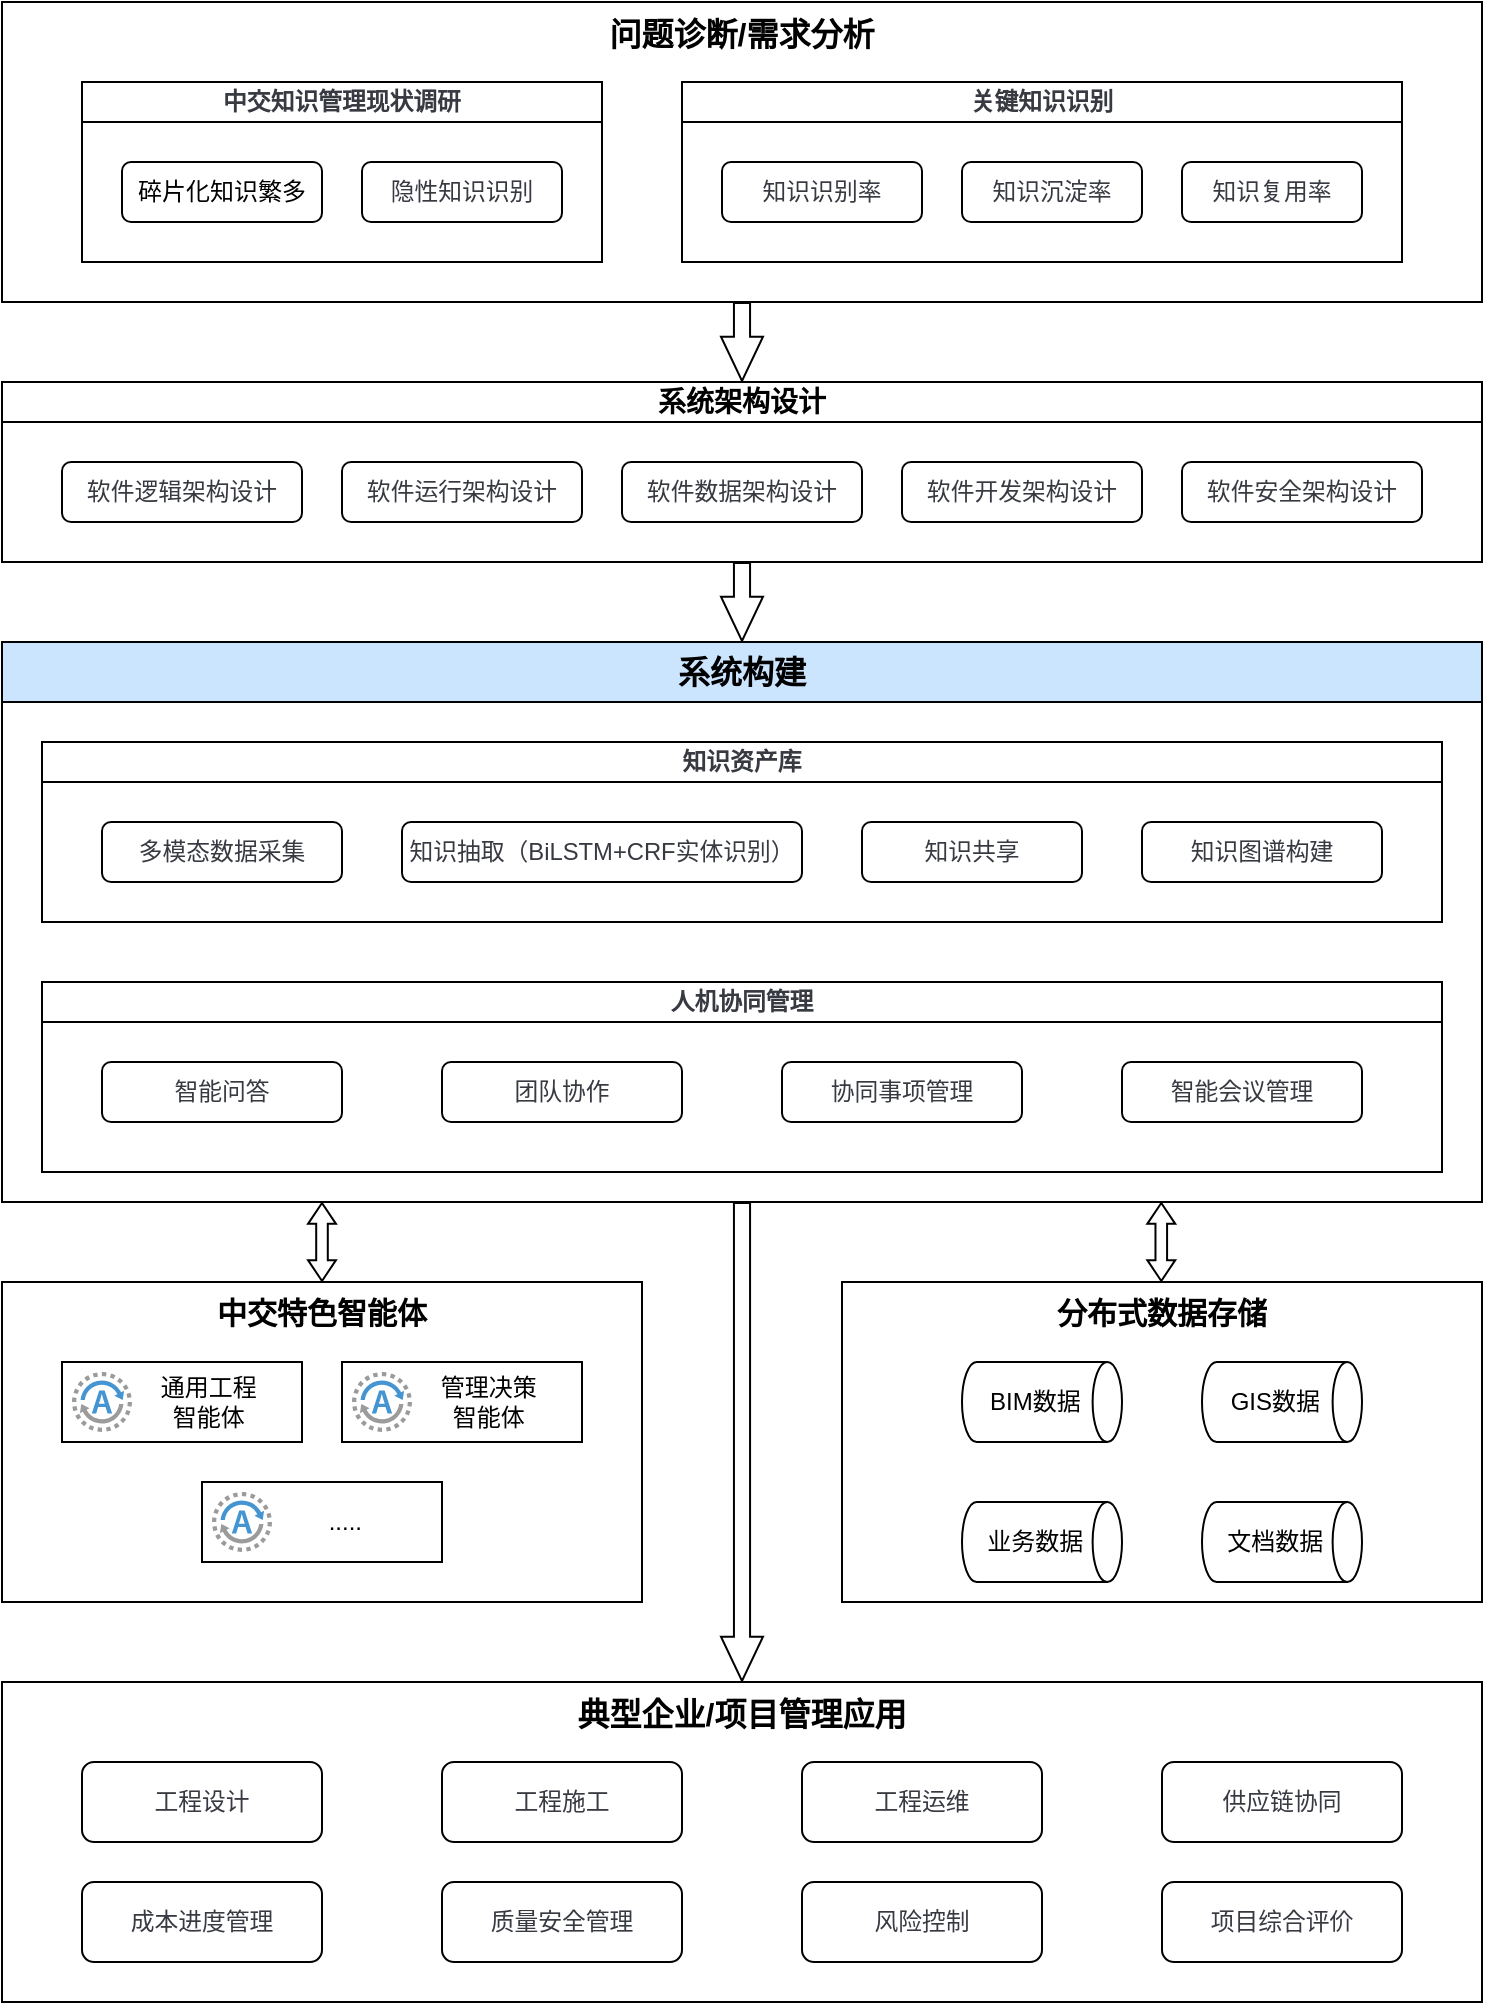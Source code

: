 <mxfile version="26.1.1">
  <diagram name="软件架构和标准体系技术路线图" id="5ruRkja_4Q2_cKYJZjN-">
    <mxGraphModel dx="2231" dy="1157" grid="1" gridSize="10" guides="1" tooltips="1" connect="1" arrows="1" fold="1" page="1" pageScale="1" pageWidth="827" pageHeight="1169" math="0" shadow="0">
      <root>
        <mxCell id="0" />
        <mxCell id="1" parent="0" />
        <mxCell id="-YfhJL4qU9Dbgszy67ls-17" value="&lt;div style=&quot;text-align: start;&quot;&gt;&lt;span style=&quot;background-color: transparent; white-space-collapse: preserve;&quot;&gt;系统构建&lt;/span&gt;&lt;/div&gt;" style="swimlane;whiteSpace=wrap;html=1;startSize=30;fontSize=16;fontStyle=1;fontFamily=Helvetica;fillColor=#CCE5FF;fontColor=default;labelBackgroundColor=none;strokeWidth=1;" vertex="1" parent="1">
          <mxGeometry x="160" y="400" width="740" height="280" as="geometry" />
        </mxCell>
        <mxCell id="-YfhJL4qU9Dbgszy67ls-18" value="&lt;div style=&quot;text-align: start;&quot;&gt;&lt;span style=&quot;background-color: transparent; font-size: 11.9px; white-space-collapse: preserve;&quot;&gt;&lt;font color=&quot;#383a42&quot;&gt;&lt;b&gt;知识资产库&lt;/b&gt;&lt;/font&gt;&lt;/span&gt;&lt;/div&gt;" style="swimlane;whiteSpace=wrap;html=1;fontStyle=0;startSize=20;strokeWidth=1;" vertex="1" parent="-YfhJL4qU9Dbgszy67ls-17">
          <mxGeometry x="20" y="50" width="700" height="90" as="geometry" />
        </mxCell>
        <mxCell id="-YfhJL4qU9Dbgszy67ls-55" value="&lt;div style=&quot;text-align: start;&quot;&gt;&lt;font color=&quot;#383a42&quot;&gt;&lt;span style=&quot;font-size: 11.9px; white-space-collapse: preserve; background-color: rgb(255, 255, 255);&quot;&gt;多模态数据采集&lt;/span&gt;&lt;/font&gt;&lt;/div&gt;" style="rounded=1;whiteSpace=wrap;html=1;fontFamily=Helvetica;strokeWidth=1;" vertex="1" parent="-YfhJL4qU9Dbgszy67ls-18">
          <mxGeometry x="30" y="40" width="120" height="30" as="geometry" />
        </mxCell>
        <mxCell id="-YfhJL4qU9Dbgszy67ls-56" value="&lt;div style=&quot;text-align: start;&quot;&gt;&lt;font color=&quot;#383a42&quot;&gt;&lt;span style=&quot;font-size: 11.9px; white-space-collapse: preserve;&quot;&gt;知识抽取（BiLSTM+CRF实体识别）&lt;/span&gt;&lt;/font&gt;&lt;/div&gt;" style="rounded=1;whiteSpace=wrap;html=1;fontFamily=Helvetica;strokeWidth=1;" vertex="1" parent="-YfhJL4qU9Dbgszy67ls-18">
          <mxGeometry x="180" y="40" width="200" height="30" as="geometry" />
        </mxCell>
        <mxCell id="-YfhJL4qU9Dbgszy67ls-64" value="&lt;div style=&quot;text-align: start;&quot;&gt;&lt;font color=&quot;#383a42&quot;&gt;&lt;span style=&quot;font-size: 11.9px; white-space-collapse: preserve; background-color: rgb(255, 255, 255);&quot;&gt;知识共享&lt;/span&gt;&lt;/font&gt;&lt;/div&gt;" style="rounded=1;whiteSpace=wrap;html=1;fontFamily=Helvetica;strokeWidth=1;" vertex="1" parent="-YfhJL4qU9Dbgszy67ls-18">
          <mxGeometry x="410" y="40" width="110" height="30" as="geometry" />
        </mxCell>
        <mxCell id="-YfhJL4qU9Dbgszy67ls-65" value="&lt;div style=&quot;text-align: start;&quot;&gt;&lt;font color=&quot;#383a42&quot;&gt;&lt;span style=&quot;font-size: 11.9px; white-space-collapse: preserve; background-color: rgb(255, 255, 255);&quot;&gt;知识图谱构建&lt;/span&gt;&lt;/font&gt;&lt;/div&gt;" style="rounded=1;whiteSpace=wrap;html=1;fontFamily=Helvetica;strokeWidth=1;" vertex="1" parent="-YfhJL4qU9Dbgszy67ls-18">
          <mxGeometry x="550" y="40" width="120" height="30" as="geometry" />
        </mxCell>
        <mxCell id="-YfhJL4qU9Dbgszy67ls-21" value="&lt;div style=&quot;text-align: start;&quot;&gt;&lt;span style=&quot;background-color: transparent; font-size: 11.9px; white-space-collapse: preserve;&quot;&gt;&lt;font color=&quot;#383a42&quot;&gt;&lt;b&gt;人机协同管理&lt;/b&gt;&lt;/font&gt;&lt;/span&gt;&lt;/div&gt;" style="swimlane;whiteSpace=wrap;html=1;fontStyle=0;startSize=20;strokeWidth=1;" vertex="1" parent="-YfhJL4qU9Dbgszy67ls-17">
          <mxGeometry x="20" y="170" width="700" height="95" as="geometry" />
        </mxCell>
        <mxCell id="-YfhJL4qU9Dbgszy67ls-22" value="&lt;div style=&quot;text-align: start;&quot;&gt;&lt;font color=&quot;#383a42&quot;&gt;&lt;span style=&quot;font-size: 11.9px; white-space-collapse: preserve; background-color: rgb(255, 255, 255);&quot;&gt;智能问答&lt;/span&gt;&lt;/font&gt;&lt;/div&gt;" style="rounded=1;whiteSpace=wrap;html=1;fontFamily=Helvetica;strokeWidth=1;" vertex="1" parent="-YfhJL4qU9Dbgszy67ls-21">
          <mxGeometry x="30" y="40" width="120" height="30" as="geometry" />
        </mxCell>
        <mxCell id="-YfhJL4qU9Dbgszy67ls-23" value="&lt;div style=&quot;text-align: start;&quot;&gt;&lt;font color=&quot;#383a42&quot;&gt;&lt;span style=&quot;font-size: 11.9px; white-space-collapse: preserve; background-color: rgb(255, 255, 255);&quot;&gt;协同事项管理&lt;/span&gt;&lt;/font&gt;&lt;/div&gt;" style="rounded=1;whiteSpace=wrap;html=1;fontFamily=Helvetica;strokeWidth=1;" vertex="1" parent="-YfhJL4qU9Dbgszy67ls-21">
          <mxGeometry x="370" y="40" width="120" height="30" as="geometry" />
        </mxCell>
        <mxCell id="-YfhJL4qU9Dbgszy67ls-24" value="&lt;div style=&quot;text-align: start;&quot;&gt;&lt;font color=&quot;#383a42&quot;&gt;&lt;span style=&quot;font-size: 11.9px; white-space-collapse: preserve; background-color: rgb(255, 255, 255);&quot;&gt;智能会议管理&lt;/span&gt;&lt;/font&gt;&lt;/div&gt;" style="rounded=1;whiteSpace=wrap;html=1;fontFamily=Helvetica;strokeWidth=1;" vertex="1" parent="-YfhJL4qU9Dbgszy67ls-21">
          <mxGeometry x="540" y="40" width="120" height="30" as="geometry" />
        </mxCell>
        <mxCell id="-YfhJL4qU9Dbgszy67ls-72" value="&lt;div style=&quot;text-align: start;&quot;&gt;&lt;font color=&quot;#383a42&quot;&gt;&lt;span style=&quot;font-size: 11.9px; white-space-collapse: preserve; background-color: rgb(255, 255, 255);&quot;&gt;团队协作&lt;/span&gt;&lt;/font&gt;&lt;/div&gt;" style="rounded=1;whiteSpace=wrap;html=1;fontFamily=Helvetica;strokeWidth=1;" vertex="1" parent="-YfhJL4qU9Dbgszy67ls-21">
          <mxGeometry x="200" y="40" width="120" height="30" as="geometry" />
        </mxCell>
        <mxCell id="-YfhJL4qU9Dbgszy67ls-95" value="" style="shape=flexArrow;endArrow=classic;startArrow=classic;html=1;rounded=0;width=5.797;endSize=3.145;endWidth=7.168;startWidth=7.168;startSize=3.145;strokeWidth=1;" edge="1" parent="-YfhJL4qU9Dbgszy67ls-17" source="-YfhJL4qU9Dbgszy67ls-86">
          <mxGeometry width="100" height="100" relative="1" as="geometry">
            <mxPoint x="140" y="360" as="sourcePoint" />
            <mxPoint x="160" y="280" as="targetPoint" />
          </mxGeometry>
        </mxCell>
        <mxCell id="-YfhJL4qU9Dbgszy67ls-38" value="&lt;span style=&quot;text-align: start; white-space-collapse: preserve;&quot;&gt;系统架构设计&lt;/span&gt;" style="swimlane;whiteSpace=wrap;html=1;startSize=20;fontSize=14;fontStyle=1;fontFamily=Helvetica;fillColor=none;fontColor=default;labelBackgroundColor=none;strokeWidth=1;" vertex="1" parent="1">
          <mxGeometry x="160" y="270" width="740" height="90" as="geometry" />
        </mxCell>
        <mxCell id="-YfhJL4qU9Dbgszy67ls-43" value="&lt;div style=&quot;text-align: start;&quot;&gt;&lt;font color=&quot;#383a42&quot;&gt;&lt;span style=&quot;font-size: 11.9px; white-space-collapse: preserve; background-color: rgb(255, 255, 255);&quot;&gt;软件逻辑架构设计&lt;/span&gt;&lt;/font&gt;&lt;/div&gt;" style="rounded=1;whiteSpace=wrap;html=1;fontFamily=Helvetica;strokeWidth=1;" vertex="1" parent="-YfhJL4qU9Dbgszy67ls-38">
          <mxGeometry x="30" y="40" width="120" height="30" as="geometry" />
        </mxCell>
        <mxCell id="-YfhJL4qU9Dbgszy67ls-46" value="&lt;div style=&quot;text-align: start;&quot;&gt;&lt;font color=&quot;#383a42&quot;&gt;&lt;span style=&quot;font-size: 11.9px; white-space-collapse: preserve; background-color: rgb(255, 255, 255);&quot;&gt;软件运行架构设计&lt;/span&gt;&lt;/font&gt;&lt;/div&gt;" style="rounded=1;whiteSpace=wrap;html=1;fontFamily=Helvetica;strokeWidth=1;" vertex="1" parent="-YfhJL4qU9Dbgszy67ls-38">
          <mxGeometry x="170" y="40" width="120" height="30" as="geometry" />
        </mxCell>
        <mxCell id="-YfhJL4qU9Dbgszy67ls-47" value="&lt;div style=&quot;text-align: start;&quot;&gt;&lt;font color=&quot;#383a42&quot;&gt;&lt;span style=&quot;font-size: 11.9px; white-space-collapse: preserve; background-color: rgb(255, 255, 255);&quot;&gt;软件数据架构设计&lt;/span&gt;&lt;/font&gt;&lt;/div&gt;" style="rounded=1;whiteSpace=wrap;html=1;fontFamily=Helvetica;strokeWidth=1;" vertex="1" parent="-YfhJL4qU9Dbgszy67ls-38">
          <mxGeometry x="310" y="40" width="120" height="30" as="geometry" />
        </mxCell>
        <mxCell id="-YfhJL4qU9Dbgszy67ls-48" value="&lt;div style=&quot;text-align: start;&quot;&gt;&lt;font color=&quot;#383a42&quot;&gt;&lt;span style=&quot;font-size: 11.9px; white-space-collapse: preserve; background-color: rgb(255, 255, 255);&quot;&gt;软件开发架构设计&lt;/span&gt;&lt;/font&gt;&lt;/div&gt;" style="rounded=1;whiteSpace=wrap;html=1;fontFamily=Helvetica;strokeWidth=1;" vertex="1" parent="-YfhJL4qU9Dbgszy67ls-38">
          <mxGeometry x="450" y="40" width="120" height="30" as="geometry" />
        </mxCell>
        <mxCell id="-YfhJL4qU9Dbgszy67ls-49" value="&lt;div style=&quot;text-align: start;&quot;&gt;&lt;font color=&quot;#383a42&quot;&gt;&lt;span style=&quot;font-size: 11.9px; white-space-collapse: preserve; background-color: rgb(255, 255, 255);&quot;&gt;软件安全架构设计&lt;/span&gt;&lt;/font&gt;&lt;/div&gt;" style="rounded=1;whiteSpace=wrap;html=1;fontFamily=Helvetica;strokeWidth=1;" vertex="1" parent="-YfhJL4qU9Dbgszy67ls-38">
          <mxGeometry x="590" y="40" width="120" height="30" as="geometry" />
        </mxCell>
        <mxCell id="-YfhJL4qU9Dbgszy67ls-50" value="" style="shape=flexArrow;endArrow=classic;html=1;rounded=0;exitX=0.5;exitY=1;exitDx=0;exitDy=0;entryX=0.5;entryY=0;entryDx=0;entryDy=0;endWidth=11.944;endSize=7.056;width=8.056;strokeWidth=1;" edge="1" parent="1" target="-YfhJL4qU9Dbgszy67ls-38">
          <mxGeometry width="50" height="50" relative="1" as="geometry">
            <mxPoint x="530" y="230" as="sourcePoint" />
            <mxPoint x="590" y="260" as="targetPoint" />
          </mxGeometry>
        </mxCell>
        <mxCell id="-YfhJL4qU9Dbgszy67ls-71" value="" style="shape=flexArrow;endArrow=classic;html=1;rounded=0;exitX=0.5;exitY=1;exitDx=0;exitDy=0;entryX=0.5;entryY=0;entryDx=0;entryDy=0;endWidth=11.944;endSize=7.056;width=8.056;strokeWidth=1;" edge="1" parent="1" source="-YfhJL4qU9Dbgszy67ls-38" target="-YfhJL4qU9Dbgszy67ls-17">
          <mxGeometry width="50" height="50" relative="1" as="geometry">
            <mxPoint x="540" y="240" as="sourcePoint" />
            <mxPoint x="540" y="280" as="targetPoint" />
          </mxGeometry>
        </mxCell>
        <mxCell id="-YfhJL4qU9Dbgszy67ls-84" value="" style="group;strokeWidth=1;" vertex="1" connectable="0" parent="1">
          <mxGeometry x="160" y="80" width="740" height="150" as="geometry" />
        </mxCell>
        <mxCell id="-YfhJL4qU9Dbgszy67ls-83" value="问题诊断/需求分析" style="rounded=0;whiteSpace=wrap;html=1;verticalAlign=top;fontSize=16;fontStyle=1;fillColor=none;strokeWidth=1;" vertex="1" parent="-YfhJL4qU9Dbgszy67ls-84">
          <mxGeometry width="740" height="150" as="geometry" />
        </mxCell>
        <mxCell id="-YfhJL4qU9Dbgszy67ls-4" value="&lt;span style=&quot;color: rgb(56, 58, 66); font-size: 11.9px; text-align: start; white-space-collapse: preserve; background-color: rgb(255, 255, 255);&quot;&gt;&lt;b style=&quot;&quot;&gt;&lt;font face=&quot;Helvetica&quot;&gt;中交知识管理现状调研&lt;/font&gt;&lt;/b&gt;&lt;/span&gt;" style="swimlane;whiteSpace=wrap;html=1;fontStyle=0;startSize=20;strokeWidth=1;" vertex="1" parent="-YfhJL4qU9Dbgszy67ls-84">
          <mxGeometry x="40" y="40" width="260" height="90" as="geometry" />
        </mxCell>
        <mxCell id="-YfhJL4qU9Dbgszy67ls-5" value="碎片化知识繁多" style="rounded=1;whiteSpace=wrap;html=1;fontFamily=Helvetica;strokeWidth=1;" vertex="1" parent="-YfhJL4qU9Dbgszy67ls-4">
          <mxGeometry x="20" y="40" width="100" height="30" as="geometry" />
        </mxCell>
        <mxCell id="-YfhJL4qU9Dbgszy67ls-6" value="&lt;span style=&quot;color: rgb(56, 58, 66); font-size: 11.9px; text-align: start; white-space-collapse: preserve; background-color: rgb(255, 255, 255);&quot;&gt;隐性知识识别&lt;/span&gt;" style="rounded=1;whiteSpace=wrap;html=1;fontFamily=Helvetica;strokeWidth=1;" vertex="1" parent="-YfhJL4qU9Dbgszy67ls-4">
          <mxGeometry x="140" y="40" width="100" height="30" as="geometry" />
        </mxCell>
        <mxCell id="-YfhJL4qU9Dbgszy67ls-10" value="&lt;span style=&quot;color: rgb(56, 58, 66); font-size: 11.9px; text-align: start; white-space-collapse: preserve; background-color: rgb(255, 255, 255);&quot;&gt;&lt;b style=&quot;&quot;&gt;&lt;font face=&quot;Helvetica&quot;&gt;关键知识识别&lt;/font&gt;&lt;/b&gt;&lt;/span&gt;" style="swimlane;whiteSpace=wrap;html=1;fontStyle=0;startSize=20;strokeWidth=1;" vertex="1" parent="-YfhJL4qU9Dbgszy67ls-84">
          <mxGeometry x="340" y="40" width="360" height="90" as="geometry" />
        </mxCell>
        <mxCell id="-YfhJL4qU9Dbgszy67ls-14" value="&lt;div style=&quot;text-align: start;&quot;&gt;&lt;font color=&quot;#383a42&quot;&gt;&lt;span style=&quot;font-size: 11.9px; white-space-collapse: preserve; background-color: rgb(255, 255, 255);&quot;&gt;知识识别率&lt;/span&gt;&lt;/font&gt;&lt;/div&gt;" style="rounded=1;whiteSpace=wrap;html=1;fontFamily=Helvetica;strokeWidth=1;" vertex="1" parent="-YfhJL4qU9Dbgszy67ls-10">
          <mxGeometry x="20" y="40" width="100" height="30" as="geometry" />
        </mxCell>
        <mxCell id="-YfhJL4qU9Dbgszy67ls-15" value="&lt;div style=&quot;text-align: start;&quot;&gt;&lt;font color=&quot;#383a42&quot;&gt;&lt;span style=&quot;font-size: 11.9px; white-space-collapse: preserve; background-color: rgb(255, 255, 255);&quot;&gt;知识沉淀率&lt;/span&gt;&lt;/font&gt;&lt;/div&gt;" style="rounded=1;whiteSpace=wrap;html=1;fontFamily=Helvetica;strokeWidth=1;" vertex="1" parent="-YfhJL4qU9Dbgszy67ls-10">
          <mxGeometry x="140" y="40" width="90" height="30" as="geometry" />
        </mxCell>
        <mxCell id="-YfhJL4qU9Dbgszy67ls-16" value="&lt;div style=&quot;text-align: start;&quot;&gt;&lt;font color=&quot;#383a42&quot;&gt;&lt;span style=&quot;font-size: 11.9px; white-space-collapse: preserve; background-color: rgb(255, 255, 255);&quot;&gt;知识复用率&lt;/span&gt;&lt;/font&gt;&lt;/div&gt;" style="rounded=1;whiteSpace=wrap;html=1;fontFamily=Helvetica;strokeWidth=1;" vertex="1" parent="-YfhJL4qU9Dbgszy67ls-10">
          <mxGeometry x="250" y="40" width="90" height="30" as="geometry" />
        </mxCell>
        <mxCell id="-YfhJL4qU9Dbgszy67ls-85" value="" style="group;strokeWidth=1;" vertex="1" connectable="0" parent="1">
          <mxGeometry x="160" y="920" width="740" height="160" as="geometry" />
        </mxCell>
        <mxCell id="-YfhJL4qU9Dbgszy67ls-73" value="典型企业/项目管理应用" style="rounded=0;whiteSpace=wrap;html=1;verticalAlign=top;fontSize=16;fontStyle=1;fillColor=none;strokeWidth=1;" vertex="1" parent="-YfhJL4qU9Dbgszy67ls-85">
          <mxGeometry width="740" height="160" as="geometry" />
        </mxCell>
        <mxCell id="-YfhJL4qU9Dbgszy67ls-75" value="&lt;div style=&quot;text-align: start;&quot;&gt;&lt;span style=&quot;color: rgb(56, 58, 66); font-size: 11.9px; white-space-collapse: preserve; background-color: rgb(255, 255, 255);&quot;&gt;工程设计&lt;/span&gt;&lt;/div&gt;" style="rounded=1;whiteSpace=wrap;html=1;fontFamily=Helvetica;strokeWidth=1;" vertex="1" parent="-YfhJL4qU9Dbgszy67ls-85">
          <mxGeometry x="40" y="40" width="120" height="40" as="geometry" />
        </mxCell>
        <mxCell id="-YfhJL4qU9Dbgszy67ls-76" value="&lt;div style=&quot;text-align: start;&quot;&gt;&lt;span style=&quot;color: rgb(56, 58, 66); font-size: 11.9px; white-space-collapse: preserve; background-color: rgb(255, 255, 255);&quot;&gt;工程施工&lt;/span&gt;&lt;/div&gt;" style="rounded=1;whiteSpace=wrap;html=1;fontFamily=Helvetica;strokeWidth=1;" vertex="1" parent="-YfhJL4qU9Dbgszy67ls-85">
          <mxGeometry x="220" y="40" width="120" height="40" as="geometry" />
        </mxCell>
        <mxCell id="-YfhJL4qU9Dbgszy67ls-77" value="&lt;div style=&quot;text-align: start;&quot;&gt;&lt;span style=&quot;color: rgb(56, 58, 66); font-size: 11.9px; white-space-collapse: preserve; background-color: rgb(255, 255, 255);&quot;&gt;工程运维&lt;/span&gt;&lt;/div&gt;" style="rounded=1;whiteSpace=wrap;html=1;fontFamily=Helvetica;strokeWidth=1;" vertex="1" parent="-YfhJL4qU9Dbgszy67ls-85">
          <mxGeometry x="400" y="40" width="120" height="40" as="geometry" />
        </mxCell>
        <mxCell id="-YfhJL4qU9Dbgszy67ls-78" value="&lt;div style=&quot;text-align: start;&quot;&gt;&lt;span style=&quot;color: rgb(56, 58, 66); font-size: 11.9px; white-space-collapse: preserve; background-color: rgb(255, 255, 255);&quot;&gt;供应链协同&lt;/span&gt;&lt;/div&gt;" style="rounded=1;whiteSpace=wrap;html=1;fontFamily=Helvetica;strokeWidth=1;" vertex="1" parent="-YfhJL4qU9Dbgszy67ls-85">
          <mxGeometry x="580" y="40" width="120" height="40" as="geometry" />
        </mxCell>
        <mxCell id="-YfhJL4qU9Dbgszy67ls-79" value="&lt;div style=&quot;text-align: start;&quot;&gt;&lt;span style=&quot;color: rgb(56, 58, 66); font-size: 11.9px; white-space-collapse: preserve; background-color: rgb(255, 255, 255);&quot;&gt;成本进度管理&lt;/span&gt;&lt;/div&gt;" style="rounded=1;whiteSpace=wrap;html=1;fontFamily=Helvetica;strokeWidth=1;" vertex="1" parent="-YfhJL4qU9Dbgszy67ls-85">
          <mxGeometry x="40" y="100" width="120" height="40" as="geometry" />
        </mxCell>
        <mxCell id="-YfhJL4qU9Dbgszy67ls-80" value="&lt;div style=&quot;text-align: start;&quot;&gt;&lt;span style=&quot;color: rgb(56, 58, 66); font-size: 11.9px; white-space-collapse: preserve; background-color: rgb(255, 255, 255);&quot;&gt;质量安全管理&lt;/span&gt;&lt;/div&gt;" style="rounded=1;whiteSpace=wrap;html=1;fontFamily=Helvetica;strokeWidth=1;" vertex="1" parent="-YfhJL4qU9Dbgszy67ls-85">
          <mxGeometry x="220" y="100" width="120" height="40" as="geometry" />
        </mxCell>
        <mxCell id="-YfhJL4qU9Dbgszy67ls-81" value="&lt;div style=&quot;text-align: start;&quot;&gt;&lt;span style=&quot;color: rgb(56, 58, 66); font-size: 11.9px; white-space-collapse: preserve; background-color: rgb(255, 255, 255);&quot;&gt;风险控制&lt;/span&gt;&lt;/div&gt;" style="rounded=1;whiteSpace=wrap;html=1;fontFamily=Helvetica;strokeWidth=1;" vertex="1" parent="-YfhJL4qU9Dbgszy67ls-85">
          <mxGeometry x="400" y="100" width="120" height="40" as="geometry" />
        </mxCell>
        <mxCell id="-YfhJL4qU9Dbgszy67ls-82" value="&lt;div style=&quot;text-align: start;&quot;&gt;&lt;span style=&quot;color: rgb(56, 58, 66); font-size: 11.9px; white-space-collapse: preserve; background-color: rgb(255, 255, 255);&quot;&gt;项目综合评价&lt;/span&gt;&lt;/div&gt;" style="rounded=1;whiteSpace=wrap;html=1;fontFamily=Helvetica;strokeWidth=1;" vertex="1" parent="-YfhJL4qU9Dbgszy67ls-85">
          <mxGeometry x="580" y="100" width="120" height="40" as="geometry" />
        </mxCell>
        <mxCell id="-YfhJL4qU9Dbgszy67ls-86" value="中交特色智能体" style="rounded=0;whiteSpace=wrap;html=1;verticalAlign=top;fontSize=15;fontStyle=1;fillColor=none;strokeWidth=1;" vertex="1" parent="1">
          <mxGeometry x="160" y="720" width="320" height="160" as="geometry" />
        </mxCell>
        <mxCell id="-YfhJL4qU9Dbgszy67ls-87" value="" style="group;align=right;strokeWidth=1;" vertex="1" connectable="0" parent="1">
          <mxGeometry x="190" y="760" width="120" height="40" as="geometry" />
        </mxCell>
        <mxCell id="-YfhJL4qU9Dbgszy67ls-70" value="&amp;nbsp; &amp;nbsp; &amp;nbsp; &amp;nbsp; 通用工程&lt;div&gt;&amp;nbsp; &amp;nbsp; &amp;nbsp; &amp;nbsp; 智能体&lt;/div&gt;" style="rounded=0;whiteSpace=wrap;html=1;align=center;strokeWidth=1;" vertex="1" parent="-YfhJL4qU9Dbgszy67ls-87">
          <mxGeometry width="120" height="40" as="geometry" />
        </mxCell>
        <mxCell id="-YfhJL4qU9Dbgszy67ls-69" value="" style="shadow=0;dashed=0;html=1;strokeColor=none;fillColor=#4495D1;labelPosition=center;verticalLabelPosition=bottom;verticalAlign=top;align=center;outlineConnect=0;shape=mxgraph.veeam.2d.agent;pointerEvents=1;strokeWidth=1;" vertex="1" parent="-YfhJL4qU9Dbgszy67ls-87">
          <mxGeometry x="5" y="5" width="30" height="30" as="geometry" />
        </mxCell>
        <mxCell id="-YfhJL4qU9Dbgszy67ls-88" value="" style="group;align=right;strokeWidth=1;" vertex="1" connectable="0" parent="1">
          <mxGeometry x="330" y="760" width="120" height="40" as="geometry" />
        </mxCell>
        <mxCell id="-YfhJL4qU9Dbgszy67ls-89" value="&amp;nbsp; &amp;nbsp; &amp;nbsp; &amp;nbsp; 管理决策&lt;div&gt;&amp;nbsp; &amp;nbsp; &amp;nbsp; &amp;nbsp; 智能体&lt;/div&gt;" style="rounded=0;whiteSpace=wrap;html=1;align=center;strokeWidth=1;" vertex="1" parent="-YfhJL4qU9Dbgszy67ls-88">
          <mxGeometry width="120" height="40" as="geometry" />
        </mxCell>
        <mxCell id="-YfhJL4qU9Dbgszy67ls-90" value="" style="shadow=0;dashed=0;html=1;strokeColor=none;fillColor=#4495D1;labelPosition=center;verticalLabelPosition=bottom;verticalAlign=top;align=center;outlineConnect=0;shape=mxgraph.veeam.2d.agent;pointerEvents=1;strokeWidth=1;" vertex="1" parent="-YfhJL4qU9Dbgszy67ls-88">
          <mxGeometry x="5" y="5" width="30" height="30" as="geometry" />
        </mxCell>
        <mxCell id="-YfhJL4qU9Dbgszy67ls-91" value="" style="group;align=right;strokeWidth=1;" vertex="1" connectable="0" parent="1">
          <mxGeometry x="260" y="820" width="120" height="40" as="geometry" />
        </mxCell>
        <mxCell id="-YfhJL4qU9Dbgszy67ls-92" value="&amp;nbsp; &amp;nbsp; &amp;nbsp; &amp;nbsp;....." style="rounded=0;whiteSpace=wrap;html=1;align=center;strokeWidth=1;" vertex="1" parent="-YfhJL4qU9Dbgszy67ls-91">
          <mxGeometry width="120" height="40" as="geometry" />
        </mxCell>
        <mxCell id="-YfhJL4qU9Dbgszy67ls-93" value="" style="shadow=0;dashed=0;html=1;strokeColor=none;fillColor=#4495D1;labelPosition=center;verticalLabelPosition=bottom;verticalAlign=top;align=center;outlineConnect=0;shape=mxgraph.veeam.2d.agent;pointerEvents=1;strokeWidth=1;" vertex="1" parent="-YfhJL4qU9Dbgszy67ls-91">
          <mxGeometry x="5" y="5" width="30" height="30" as="geometry" />
        </mxCell>
        <mxCell id="-YfhJL4qU9Dbgszy67ls-94" value="分布式数据存储" style="rounded=0;whiteSpace=wrap;html=1;verticalAlign=top;fontSize=15;fontStyle=1;fillColor=none;strokeWidth=1;" vertex="1" parent="1">
          <mxGeometry x="580" y="720" width="320" height="160" as="geometry" />
        </mxCell>
        <mxCell id="-YfhJL4qU9Dbgszy67ls-96" value="" style="shape=flexArrow;endArrow=classic;startArrow=classic;html=1;rounded=0;width=5.797;endSize=3.145;endWidth=7.168;startWidth=7.168;startSize=3.145;strokeWidth=1;" edge="1" parent="1">
          <mxGeometry width="100" height="100" relative="1" as="geometry">
            <mxPoint x="739.64" y="720" as="sourcePoint" />
            <mxPoint x="739.64" y="680" as="targetPoint" />
          </mxGeometry>
        </mxCell>
        <mxCell id="-YfhJL4qU9Dbgszy67ls-51" value="BIM数据&amp;nbsp;&amp;nbsp;" style="strokeWidth=1;html=1;shape=mxgraph.flowchart.direct_data;whiteSpace=wrap;align=center;" vertex="1" parent="1">
          <mxGeometry x="640" y="760" width="80" height="40" as="geometry" />
        </mxCell>
        <mxCell id="-YfhJL4qU9Dbgszy67ls-52" value="GIS数据&amp;nbsp;&amp;nbsp;" style="strokeWidth=1;html=1;shape=mxgraph.flowchart.direct_data;whiteSpace=wrap;" vertex="1" parent="1">
          <mxGeometry x="760" y="760" width="80" height="40" as="geometry" />
        </mxCell>
        <mxCell id="-YfhJL4qU9Dbgszy67ls-53" value="业务数据&amp;nbsp;&amp;nbsp;" style="strokeWidth=1;html=1;shape=mxgraph.flowchart.direct_data;whiteSpace=wrap;" vertex="1" parent="1">
          <mxGeometry x="640" y="830" width="80" height="40" as="geometry" />
        </mxCell>
        <mxCell id="-YfhJL4qU9Dbgszy67ls-54" value="文档数据&amp;nbsp;&amp;nbsp;" style="strokeWidth=1;html=1;shape=mxgraph.flowchart.direct_data;whiteSpace=wrap;" vertex="1" parent="1">
          <mxGeometry x="760" y="830" width="80" height="40" as="geometry" />
        </mxCell>
        <mxCell id="-YfhJL4qU9Dbgszy67ls-97" value="" style="shape=flexArrow;endArrow=classic;html=1;rounded=0;exitX=0.5;exitY=1;exitDx=0;exitDy=0;endWidth=11.944;endSize=7.056;width=8.056;strokeWidth=1;" edge="1" parent="1" source="-YfhJL4qU9Dbgszy67ls-17" target="-YfhJL4qU9Dbgszy67ls-73">
          <mxGeometry width="50" height="50" relative="1" as="geometry">
            <mxPoint x="529.64" y="820" as="sourcePoint" />
            <mxPoint x="529.64" y="860" as="targetPoint" />
          </mxGeometry>
        </mxCell>
      </root>
    </mxGraphModel>
  </diagram>
</mxfile>

